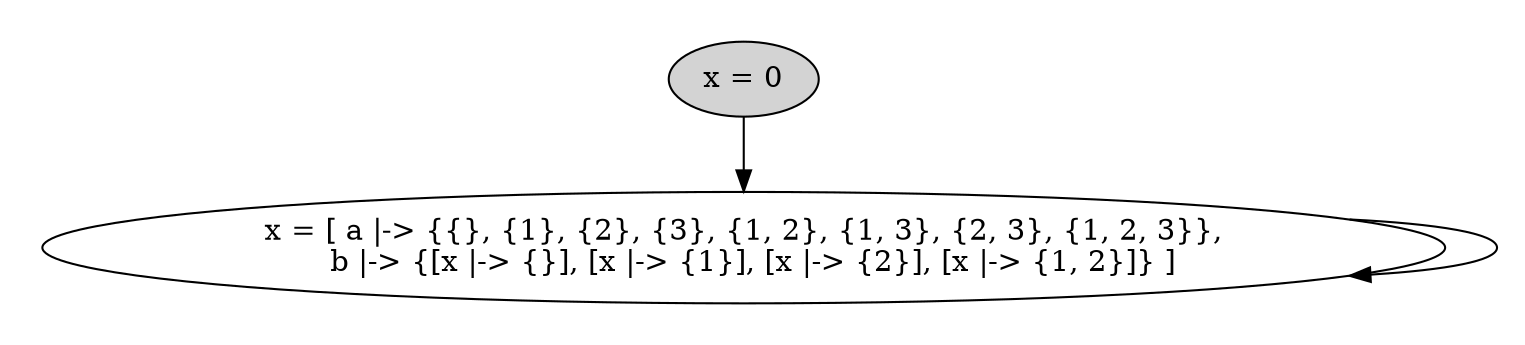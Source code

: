 strict digraph DiskGraph {
nodesep=0.35;
subgraph cluster_graph {
color="white";
8132692779957249086 [label="x = 0",style = filled]
8132692779957249086 -> 508347894411327184 [label="",color="black",fontcolor="black"];
508347894411327184 [label="x = [ a |-> {{}, {1}, {2}, {3}, {1, 2}, {1, 3}, {2, 3}, {1, 2, 3}},\n  b |-> {[x |-> {}], [x |-> {1}], [x |-> {2}], [x |-> {1, 2}]} ]"];
508347894411327184 -> 508347894411327184 [label="",color="black",fontcolor="black"];
{rank = same; 8132692779957249086;}
{rank = same; 508347894411327184;}
}
}